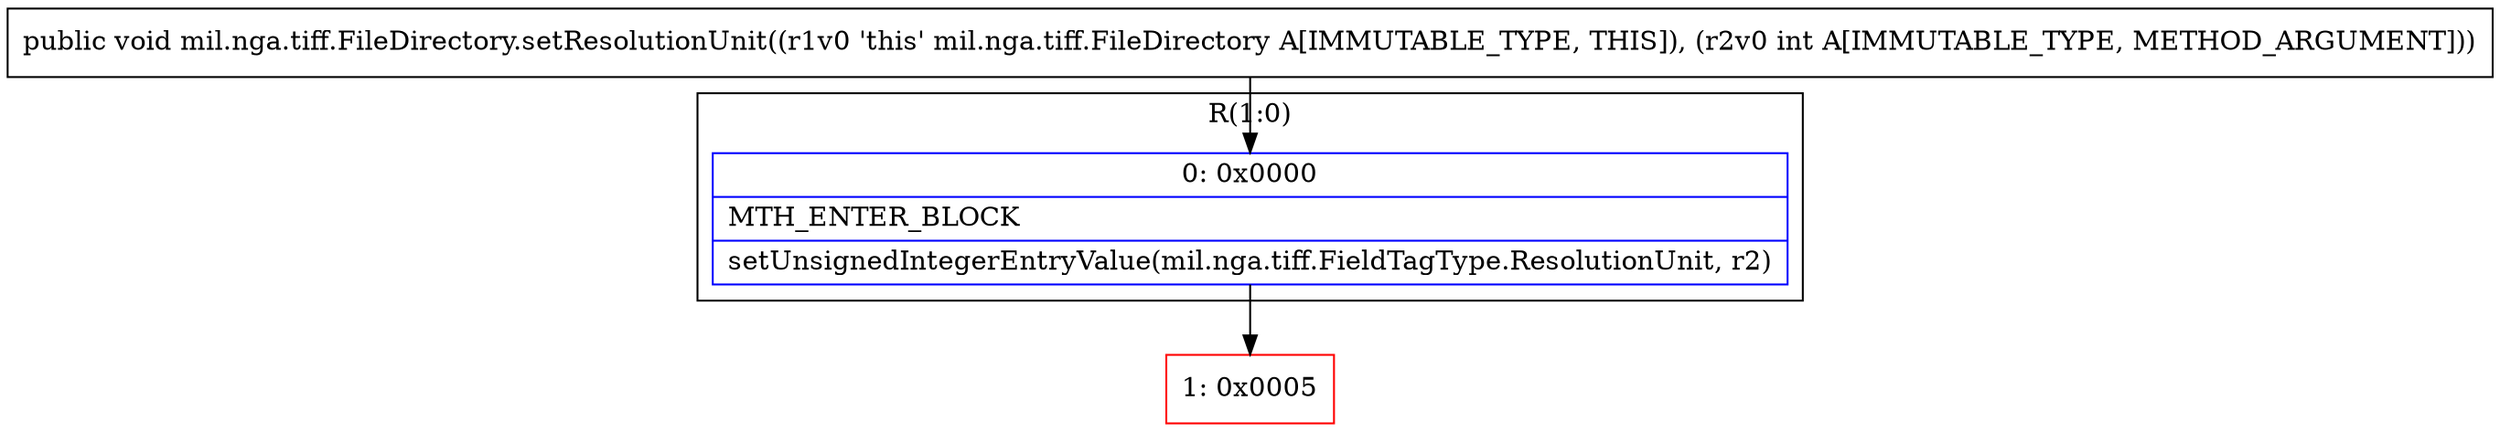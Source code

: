 digraph "CFG formil.nga.tiff.FileDirectory.setResolutionUnit(I)V" {
subgraph cluster_Region_1071857219 {
label = "R(1:0)";
node [shape=record,color=blue];
Node_0 [shape=record,label="{0\:\ 0x0000|MTH_ENTER_BLOCK\l|setUnsignedIntegerEntryValue(mil.nga.tiff.FieldTagType.ResolutionUnit, r2)\l}"];
}
Node_1 [shape=record,color=red,label="{1\:\ 0x0005}"];
MethodNode[shape=record,label="{public void mil.nga.tiff.FileDirectory.setResolutionUnit((r1v0 'this' mil.nga.tiff.FileDirectory A[IMMUTABLE_TYPE, THIS]), (r2v0 int A[IMMUTABLE_TYPE, METHOD_ARGUMENT])) }"];
MethodNode -> Node_0;
Node_0 -> Node_1;
}

